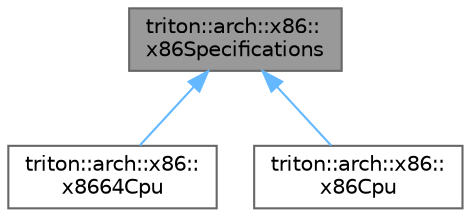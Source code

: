 digraph "triton::arch::x86::x86Specifications"
{
 // LATEX_PDF_SIZE
  bgcolor="transparent";
  edge [fontname=Helvetica,fontsize=10,labelfontname=Helvetica,labelfontsize=10];
  node [fontname=Helvetica,fontsize=10,shape=box,height=0.2,width=0.4];
  Node1 [label="triton::arch::x86::\lx86Specifications",height=0.2,width=0.4,color="gray40", fillcolor="grey60", style="filled", fontcolor="black",tooltip="The x86Specifications class defines specifications about the x86 and x86_64 CPU."];
  Node1 -> Node2 [dir="back",color="steelblue1",style="solid"];
  Node2 [label="triton::arch::x86::\lx8664Cpu",height=0.2,width=0.4,color="gray40", fillcolor="white", style="filled",URL="$classtriton_1_1arch_1_1x86_1_1x8664Cpu.html",tooltip="This class is used to describe the x86 (64-bits) spec."];
  Node1 -> Node3 [dir="back",color="steelblue1",style="solid"];
  Node3 [label="triton::arch::x86::\lx86Cpu",height=0.2,width=0.4,color="gray40", fillcolor="white", style="filled",URL="$classtriton_1_1arch_1_1x86_1_1x86Cpu.html",tooltip="This class is used to describe the x86 (32-bits) spec."];
}
